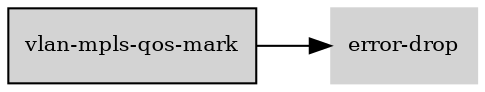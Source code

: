 digraph "vlan_mpls_qos_mark_subgraph" {
  rankdir=LR;
  node [shape=box, style=filled, fontsize=10, color=lightgray, fontcolor=black, fillcolor=lightgray];
  "vlan-mpls-qos-mark" [color=black, fontcolor=black, fillcolor=lightgray];
  edge [fontsize=8];
  "vlan-mpls-qos-mark" -> "error-drop";
}
